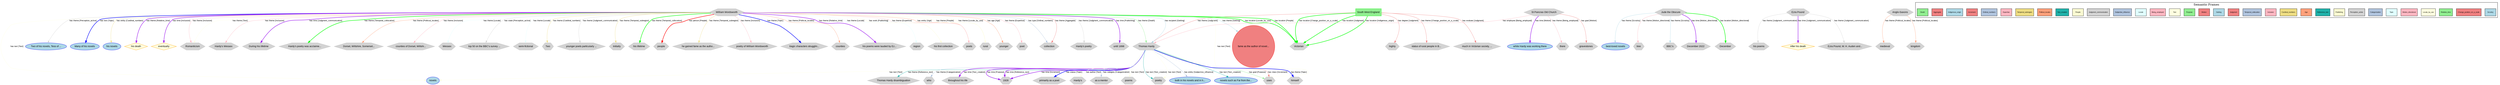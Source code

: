 digraph Thomas_Hardy {
    rankdir=TB;
    compound=true;
    node [fontname="Arial", fontsize=12, style=filled];
    edge [fontname="Arial", fontsize=10, color=gray];
    
    // Graph styling
    bgcolor=white;
    
    // Node type definitions
    subgraph cluster_people {{
        label="People";
        style=filled;
        fillcolor=lightcoral;
        color=red;
        node [fillcolor=lightcoral, color=red, shape=circle];
    }}
    
    subgraph cluster_locations {{
        label="Locations";
        style=filled;
        fillcolor=lightgreen;
        color=green;
        node [fillcolor=lightgreen, color=green, shape=box];
    }}
    
    subgraph cluster_concepts {{
        label="Concepts";
        style=filled;
        fillcolor=lightblue;
        color=blue;
        node [fillcolor=lightblue, color=blue, shape=ellipse];
    }}
    
    subgraph cluster_events {{
        label="Events";
        style=filled;
        fillcolor=lightyellow;
        color=orange;
        node [fillcolor=lightyellow, color=orange, shape=diamond];
    }}
    
    subgraph cluster_other {{
        label="Other";
        style=filled;
        fillcolor=lightgray;
        color=gray;
        node [fillcolor=lightgray, color=gray, shape=hexagon];
    }}

    // People nodes
    "fame as the author of novel..." [label="fame as the author of novel...", fillcolor=lightcoral, color=red, shape=circle];

    // Locations nodes
    "South West England" [label="South West England", fillcolor=lightgreen, color=green, shape=box];

    // Concepts nodes
    "novels" [label="novels", fillcolor=lightblue, color=blue, shape=ellipse];
    "both in his novels and in h..." [label="both in his novels and in h...", fillcolor=lightblue, color=blue, shape=ellipse];
    "while Hardy was working there" [label="while Hardy was working there", fillcolor=lightblue, color=blue, shape=ellipse];
    "Two of his novels, Tess of ..." [label="Two of his novels, Tess of ...", fillcolor=lightblue, color=blue, shape=ellipse];
    "best-loved novels" [label="best-loved novels", fillcolor=lightblue, color=blue, shape=ellipse];
    "Many of his novels" [label="Many of his novels", fillcolor=lightblue, color=blue, shape=ellipse];
    "his novels" [label="his novels", fillcolor=lightblue, color=blue, shape=ellipse];
    "novels such as Far from the..." [label="novels such as Far from the...", fillcolor=lightblue, color=blue, shape=ellipse];

    // Events nodes
    "his death" [label="his death", fillcolor=lightyellow, color=orange, shape=diamond];
    "After his death" [label="After his death", fillcolor=lightyellow, color=orange, shape=diamond];
    "eventually" [label="eventually", fillcolor=lightyellow, color=orange, shape=diamond];

    // Other nodes
    "Romanticism" [label="Romanticism", fillcolor=lightgray, color=gray, shape=hexagon];
    "Ezra Pound" [label="Ezra Pound", fillcolor=lightgray, color=gray, shape=hexagon];
    "uses" [label="uses", fillcolor=lightgray, color=gray, shape=hexagon];
    "himself" [label="himself", fillcolor=lightgray, color=gray, shape=hexagon];
    "Hardy's Wessex" [label="Hardy's Wessex", fillcolor=lightgray, color=gray, shape=hexagon];
    "William Wordsworth" [label="William Wordsworth", fillcolor=lightgray, color=gray, shape=hexagon];
    "During his lifetime" [label="During his lifetime", fillcolor=lightgray, color=gray, shape=hexagon];
    "tree" [label="tree", fillcolor=lightgray, color=gray, shape=hexagon];
    "Ezra Pound, W. H. Auden and..." [label="Ezra Pound, W. H. Auden and...", fillcolor=lightgray, color=gray, shape=hexagon];
    "Hardy's poetry was acclaime..." [label="Hardy's poetry was acclaime...", fillcolor=lightgray, color=gray, shape=hexagon];
    "Dorset, Wiltshire, Somerset..." [label="Dorset, Wiltshire, Somerset...", fillcolor=lightgray, color=gray, shape=hexagon];
    "counties of Dorset, Wiltshi..." [label="counties of Dorset, Wiltshi...", fillcolor=lightgray, color=gray, shape=hexagon];
    "his poems" [label="his poems", fillcolor=lightgray, color=gray, shape=hexagon];
    "Wessex" [label="Wessex", fillcolor=lightgray, color=gray, shape=hexagon];
    "Thomas Hardy disambiguation" [label="Thomas Hardy disambiguation", fillcolor=lightgray, color=gray, shape=hexagon];
    "there" [label="there", fillcolor=lightgray, color=gray, shape=hexagon];
    "BBC's" [label="BBC's", fillcolor=lightgray, color=gray, shape=hexagon];
    "top 50 on the BBC's survey ..." [label="top 50 on the BBC's survey ...", fillcolor=lightgray, color=gray, shape=hexagon];
    "who" [label="who", fillcolor=lightgray, color=gray, shape=hexagon];
    "semi-fictional" [label="semi-fictional", fillcolor=lightgray, color=gray, shape=hexagon];
    "December 2022" [label="December 2022", fillcolor=lightgray, color=gray, shape=hexagon];
    "throughout his life" [label="throughout his life", fillcolor=lightgray, color=gray, shape=hexagon];
    "Two" [label="Two", fillcolor=lightgray, color=gray, shape=hexagon];
    "younger poets particularly ..." [label="younger poets particularly ...", fillcolor=lightgray, color=gray, shape=hexagon];
    "Initially" [label="Initially", fillcolor=lightgray, color=gray, shape=hexagon];
    "his lifetime" [label="his lifetime", fillcolor=lightgray, color=gray, shape=hexagon];
    "Jude the Obscure" [label="Jude the Obscure", fillcolor=lightgray, color=gray, shape=hexagon];
    "poets" [label="poets", fillcolor=lightgray, color=gray, shape=hexagon];
    "highly" [label="highly", fillcolor=lightgray, color=gray, shape=hexagon];
    "people" [label="people", fillcolor=lightgray, color=gray, shape=hexagon];
    "1928" [label="1928", fillcolor=lightgray, color=gray, shape=hexagon];
    "he gained fame as the autho..." [label="he gained fame as the autho...", fillcolor=lightgray, color=gray, shape=hexagon];
    "poetry of William Wordsworth" [label="poetry of William Wordsworth", fillcolor=lightgray, color=gray, shape=hexagon];
    "tragic characters strugglin..." [label="tragic characters strugglin...", fillcolor=lightgray, color=gray, shape=hexagon];
    "Thomas Hardy" [label="Thomas Hardy", fillcolor=lightgray, color=gray, shape=hexagon];
    "December" [label="December", fillcolor=lightgray, color=gray, shape=hexagon];
    "counties" [label="counties", fillcolor=lightgray, color=gray, shape=hexagon];
    "Victorian" [label="Victorian", fillcolor=lightgray, color=gray, shape=hexagon];
    "his poems were lauded by Ez..." [label="his poems were lauded by Ez...", fillcolor=lightgray, color=gray, shape=hexagon];
    "region" [label="region", fillcolor=lightgray, color=gray, shape=hexagon];
    "medieval" [label="medieval", fillcolor=lightgray, color=gray, shape=hexagon];
    "primarily as a poet" [label="primarily as a poet", fillcolor=lightgray, color=gray, shape=hexagon];
    "his first collection" [label="his first collection", fillcolor=lightgray, color=gray, shape=hexagon];
    "Anglo-Saxons" [label="Anglo-Saxons", fillcolor=lightgray, color=gray, shape=hexagon];
    "gravestones" [label="gravestones", fillcolor=lightgray, color=gray, shape=hexagon];
    "kingdom" [label="kingdom", fillcolor=lightgray, color=gray, shape=hexagon];
    "rural" [label="rural", fillcolor=lightgray, color=gray, shape=hexagon];
    "younger" [label="younger", fillcolor=lightgray, color=gray, shape=hexagon];
    "poet" [label="poet", fillcolor=lightgray, color=gray, shape=hexagon];
    "status of rural people in B..." [label="status of rural people in B...", fillcolor=lightgray, color=gray, shape=hexagon];
    "much in Victorian society, ..." [label="much in Victorian society, ...", fillcolor=lightgray, color=gray, shape=hexagon];
    "collection" [label="collection", fillcolor=lightgray, color=gray, shape=hexagon];
    "Hardy's poetry" [label="Hardy's poetry", fillcolor=lightgray, color=gray, shape=hexagon];
    "Hardy's" [label="Hardy's", fillcolor=lightgray, color=gray, shape=hexagon];
    "as a mentor" [label="as a mentor", fillcolor=lightgray, color=gray, shape=hexagon];
    "St Pancras Old Church" [label="St Pancras Old Church", fillcolor=lightgray, color=gray, shape=hexagon];
    "poems" [label="poems", fillcolor=lightgray, color=gray, shape=hexagon];
    "until 1898" [label="until 1898", fillcolor=lightgray, color=gray, shape=hexagon];
    "poetry" [label="poetry", fillcolor=lightgray, color=gray, shape=hexagon];

    // Relationships
    "Jude the Obscure" -> "best-loved novels" [label="has theme [Scrutiny]", color=lightblue, penwidth=1];
    "South West England" -> "Victorian" [label="has location [Change_position_on_a_scale]", color=green, penwidth=2];
    "William Wordsworth" -> "his death" [label="has theme [Relative_time]", color=purple, penwidth=2];
    "William Wordsworth" -> "Victorian" [label="has location [Locale_by_use]", color=green, penwidth=2];
    "Jude the Obscure" -> "tree" [label="has theme [Motion_directional]", color=lightpink, penwidth=1];
    "South West England" -> "status of rural people in B..." [label="has theme [Change_position_on_a_scale]", color=lightcoral, penwidth=1];
    "Thomas Hardy" -> "primarily as a poet" [label="has status [Topic]", color=blue, penwidth=2];
    "Thomas Hardy" -> "as a mentor" [label="has category [Categorization]", color=lightsteelblue, penwidth=1];
    "William Wordsworth" -> "Two of his novels, Tess of ..." [label="has theme [Perception_active]", color=lightgray, penwidth=1];
    "William Wordsworth" -> "until 1898" [label="has time [Publishing]", color=purple, penwidth=2];
    "Thomas Hardy" -> "Thomas Hardy disambiguation" [label="has theme [Reference_text]", color=lightseagreen, penwidth=1];
    "William Wordsworth" -> "poets" [label="has entity [Age]", color=lightsalmon, penwidth=1];
    "William Wordsworth" -> "his novels" [label="has entity [Cardinal_numbers]", color=lightgoldenrod, penwidth=1];
    "Thomas Hardy" -> "1928" [label="has time [Reference_text]", color=purple, penwidth=2];
    "William Wordsworth" -> "Romanticism" [label="has theme [Inclusion]", color=lightpink, penwidth=1];
    "William Wordsworth" -> "his lifetime" [label="has theme [Temporal_collocation]", color=green, penwidth=2];
    "South West England" -> "Thomas Hardy" [label="has theme [Judgment]", color=lightcoral, penwidth=1];
    "William Wordsworth" -> "Thomas Hardy" [label="has recipient [Getting]", color=lightblue, penwidth=1];
    "St Pancras Old Church" -> "gravestones" [label="has goal [Motion]", color=lightcoral, penwidth=1];
    "Thomas Hardy" -> "uses" [label="has goal [Purpose]", color=lightgreen, penwidth=1];
    "William Wordsworth" -> "poetry" [label="has text [Text]", color=lightyellow, penwidth=1];
    "Thomas Hardy" -> "poetry" [label="has text [Text]", color=lightyellow, penwidth=1];
    "St Pancras Old Church" -> "there" [label="has theme [Being_employed]", color=lightpink, penwidth=1];
    "William Wordsworth" -> "region" [label="has theme [Locale]", color=lightcyan, penwidth=1];
    "St Pancras Old Church" -> "while Hardy was working there" [label="has time [Motion]", color=purple, penwidth=2];
    "Thomas Hardy" -> "poems" [label="has text [Text]", color=lightyellow, penwidth=1];
    "Thomas Hardy" -> "both in his novels and in h..." [label="has entity [Subjective_influence]", color=lightsteelblue, penwidth=1];
    "Ezra Pound" -> "his poems" [label="has theme [Judgment_communication]", color=lightgray, penwidth=1];
    "William Wordsworth" -> "rural" [label="has theme [People]", color=lightgoldenrodyellow, penwidth=1];
    "South West England" -> "highly" [label="has degree [Judgment]", color=lightcoral, penwidth=1];
    "William Wordsworth" -> "semi-fictional" [label="has theme [Locale]", color=lightcyan, penwidth=1];
    "William Wordsworth" -> "Romanticism" [label="has theme [Text]", color=lightyellow, penwidth=1];
    "William Wordsworth" -> "tragic characters strugglin..." [label="has theme [Topic]", color=blue, penwidth=2];
    "William Wordsworth" -> "Hardy's poetry" [label="has theme [Judgment_communication]", color=lightgray, penwidth=1];
    "William Wordsworth" -> "Victorian" [label="has location [People]", color=green, penwidth=2];
    "William Wordsworth" -> "top 50 on the BBC's survey ..." [label="has state [Perception_active]", color=lightgray, penwidth=1];
    "William Wordsworth" -> "novels" [label="has text [Text]", color=lightyellow, penwidth=1];
    "Thomas Hardy" -> "novels such as Far from the..." [label="has text [Text_creation]", color=lightseagreen, penwidth=1];
    "Jude the Obscure" -> "December 2022" [label="has time [Motion_directional]", color=purple, penwidth=2];
    "Thomas Hardy" -> "throughout his life" [label="has time [Text_creation]", color=purple, penwidth=2];
    "South West England" -> "Victorian" [label="has location [Judgment]", color=green, penwidth=2];
    "William Wordsworth" -> "Hardy's poetry was acclaime..." [label="has theme [Temporal_collocation]", color=green, penwidth=2];
    "William Wordsworth" -> "poetry of William Wordsworth" [label="has theme [Inclusion]", color=lightpink, penwidth=1];
    "Anglo-Saxons" -> "kingdom" [label="has theme [Political_locales]", color=lightsalmon, penwidth=1];
    "William Wordsworth" -> "he gained fame as the autho..." [label="has theme [Temporal_subregion]", color=lightgoldenrod, penwidth=1];
    "Thomas Hardy" -> "Hardy's" [label="has author [Text]", color=lightyellow, penwidth=1];
    "Jude the Obscure" -> "BBC's" [label="has theme [Scrutiny]", color=lightblue, penwidth=1];
    "Thomas Hardy" -> "poetry" [label="has text [Text_creation]", color=lightseagreen, penwidth=1];
    "William Wordsworth" -> "his poems were lauded by Ez..." [label="has theme [Relative_time]", color=purple, penwidth=2];
    "Ezra Pound" -> "After his death" [label="has time [Judgment_communication]", color=purple, penwidth=2];
    "William Wordsworth" -> "poet" [label="has theme [Expertise]", color=lightpink, penwidth=1];
    "William Wordsworth" -> "collection" [label="has type [Ordinal_numbers]", color=lightsteelblue, penwidth=1];
    "William Wordsworth" -> "counties" [label="has theme [Political_locales]", color=lightsalmon, penwidth=1];
    "William Wordsworth" -> "Dorset, Wiltshire, Somerset..." [label="has theme [Political_locales]", color=lightsalmon, penwidth=1];
    "William Wordsworth" -> "Initially" [label="has theme [Temporal_subregion]", color=lightgoldenrod, penwidth=1];
    "William Wordsworth" -> "During his lifetime" [label="has time [Judgment_communication]", color=purple, penwidth=2];
    "Anglo-Saxons" -> "medieval" [label="has theme [Political_locales]", color=lightsalmon, penwidth=1];
    "Thomas Hardy" -> "1928" [label="has time [Increment]", color=purple, penwidth=2];
    "St Pancras Old Church" -> "Thomas Hardy" [label="has employee [Being_employed]", color=lightpink, penwidth=1];
    "Thomas Hardy" -> "novels" [label="has text [Text]", color=lightyellow, penwidth=1];
    "William Wordsworth" -> "Hardy's Wessex" [label="has theme [Inclusion]", color=lightpink, penwidth=1];
    "South West England" -> "Victorian" [label="has location [Indigenous_origin]", color=green, penwidth=2];
    "William Wordsworth" -> "rural" [label="has theme [Locale_by_use]", color=lightyellow, penwidth=1];
    "William Wordsworth" -> "younger" [label="has age [Age]", color=lightsalmon, penwidth=1];
    "William Wordsworth" -> "eventually" [label="has time [Inclusion]", color=purple, penwidth=2];
    "Jude the Obscure" -> "December" [label="has location [Motion_directional]", color=green, penwidth=2];
    "Thomas Hardy" -> "who" [label="has theme [Categorization]", color=lightsteelblue, penwidth=1];
    "Thomas Hardy" -> "uses" [label="has class [Increment]", color=lightcoral, penwidth=1];
    "Ezra Pound" -> "Ezra Pound, W. H. Auden and..." [label="has theme [Judgment_communication]", color=lightgray, penwidth=1];
    "William Wordsworth" -> "Many of his novels" [label="has text [Topic]", color=blue, penwidth=2];
    "Thomas Hardy" -> "himself" [label="has theme [Topic]", color=blue, penwidth=2];
    "William Wordsworth" -> "Two" [label="has theme [Cardinal_numbers]", color=lightgoldenrod, penwidth=1];
    "William Wordsworth" -> "fame as the author of novel..." [label="has theme [Getting]", color=lightblue, penwidth=1];
    "William Wordsworth" -> "Wessex" [label="has theme [Locale]", color=lightcyan, penwidth=1];
    "Thomas Hardy" -> "1928" [label="has time [Purpose]", color=purple, penwidth=2];
    "William Wordsworth" -> "people" [label="has person [People]", color=red, penwidth=2];
    "William Wordsworth" -> "collection" [label="has theme [Aggregate]", color=lightcoral, penwidth=1];
    "William Wordsworth" -> "Thomas Hardy" [label="has theme [Death]", color=lightgreen, penwidth=1];
    "South West England" -> "much in Victorian society, ..." [label="has evaluee [Judgment]", color=lightcoral, penwidth=1];
    "William Wordsworth" -> "counties of Dorset, Wiltshi..." [label="has theme [Inclusion]", color=lightpink, penwidth=1];
    "William Wordsworth" -> "younger poets particularly ..." [label="has theme [Judgment_communication]", color=lightgray, penwidth=1];
    "William Wordsworth" -> "his first collection" [label="has work [Publishing]", color=lightgoldenrodyellow, penwidth=1];
    "William Wordsworth" -> "poets" [label="has theme [Expertise]", color=lightpink, penwidth=1];

    // Frame Legend
    subgraph cluster_legend {
        label="Semantic Frames";
        style=filled;
        fillcolor=white;
        color=black;
        rank=sink;
        "Scrutiny_legend" [label="Scrutiny", fillcolor="lightblue", style=filled, shape=box, fontsize=8];
        "Change_position_on_a_scale_legend" [label="Change_position_on_a_scale", fillcolor="lightcoral", style=filled, shape=box, fontsize=8];
        "Relative_time_legend" [label="Relative_time", fillcolor="lightgreen", style=filled, shape=box, fontsize=8];
        "Locale_by_use_legend" [label="Locale_by_use", fillcolor="lightyellow", style=filled, shape=box, fontsize=8];
        "Motion_directional_legend" [label="Motion_directional", fillcolor="lightpink", style=filled, shape=box, fontsize=8];
        "Topic_legend" [label="Topic", fillcolor="lightcyan", style=filled, shape=box, fontsize=8];
        "Categorization_legend" [label="Categorization", fillcolor="lightsteelblue", style=filled, shape=box, fontsize=8];
        "Perception_active_legend" [label="Perception_active", fillcolor="lightgray", style=filled, shape=box, fontsize=8];
        "Publishing_legend" [label="Publishing", fillcolor="lightgoldenrodyellow", style=filled, shape=box, fontsize=8];
        "Reference_text_legend" [label="Reference_text", fillcolor="lightseagreen", style=filled, shape=box, fontsize=8];
        "Age_legend" [label="Age", fillcolor="lightsalmon", style=filled, shape=box, fontsize=8];
        "Cardinal_numbers_legend" [label="Cardinal_numbers", fillcolor="lightgoldenrod", style=filled, shape=box, fontsize=8];
        "Inclusion_legend" [label="Inclusion", fillcolor="lightpink", style=filled, shape=box, fontsize=8];
        "Temporal_collocation_legend" [label="Temporal_collocation", fillcolor="lightsteelblue", style=filled, shape=box, fontsize=8];
        "Judgment_legend" [label="Judgment", fillcolor="lightcoral", style=filled, shape=box, fontsize=8];
        "Getting_legend" [label="Getting", fillcolor="lightblue", style=filled, shape=box, fontsize=8];
        "Motion_legend" [label="Motion", fillcolor="lightcoral", style=filled, shape=box, fontsize=8];
        "Purpose_legend" [label="Purpose", fillcolor="lightgreen", style=filled, shape=box, fontsize=8];
        "Text_legend" [label="Text", fillcolor="lightyellow", style=filled, shape=box, fontsize=8];
        "Being_employed_legend" [label="Being_employed", fillcolor="lightpink", style=filled, shape=box, fontsize=8];
        "Locale_legend" [label="Locale", fillcolor="lightcyan", style=filled, shape=box, fontsize=8];
        "Subjective_influence_legend" [label="Subjective_influence", fillcolor="lightsteelblue", style=filled, shape=box, fontsize=8];
        "Judgment_communication_legend" [label="Judgment_communication", fillcolor="lightgray", style=filled, shape=box, fontsize=8];
        "People_legend" [label="People", fillcolor="lightgoldenrodyellow", style=filled, shape=box, fontsize=8];
        "Text_creation_legend" [label="Text_creation", fillcolor="lightseagreen", style=filled, shape=box, fontsize=8];
        "Political_locales_legend" [label="Political_locales", fillcolor="lightsalmon", style=filled, shape=box, fontsize=8];
        "Temporal_subregion_legend" [label="Temporal_subregion", fillcolor="lightgoldenrod", style=filled, shape=box, fontsize=8];
        "Expertise_legend" [label="Expertise", fillcolor="lightpink", style=filled, shape=box, fontsize=8];
        "Ordinal_numbers_legend" [label="Ordinal_numbers", fillcolor="lightsteelblue", style=filled, shape=box, fontsize=8];
        "Increment_legend" [label="Increment", fillcolor="lightcoral", style=filled, shape=box, fontsize=8];
        "Indigenous_origin_legend" [label="Indigenous_origin", fillcolor="lightblue", style=filled, shape=box, fontsize=8];
        "Aggregate_legend" [label="Aggregate", fillcolor="lightcoral", style=filled, shape=box, fontsize=8];
        "Death_legend" [label="Death", fillcolor="lightgreen", style=filled, shape=box, fontsize=8];
    }
}